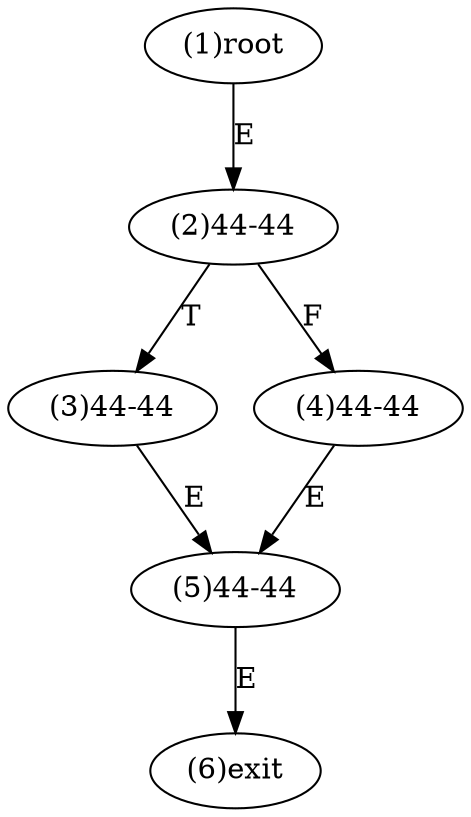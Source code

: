 digraph "" { 
1[ label="(1)root"];
2[ label="(2)44-44"];
3[ label="(3)44-44"];
4[ label="(4)44-44"];
5[ label="(5)44-44"];
6[ label="(6)exit"];
1->2[ label="E"];
2->4[ label="F"];
2->3[ label="T"];
3->5[ label="E"];
4->5[ label="E"];
5->6[ label="E"];
}